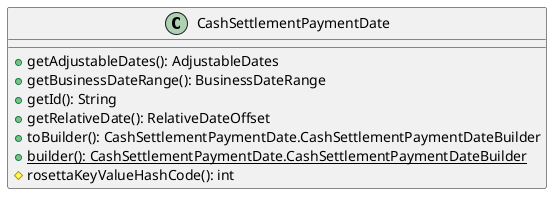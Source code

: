 @startuml

    class CashSettlementPaymentDate [[CashSettlementPaymentDate.html]] {
        +getAdjustableDates(): AdjustableDates
        +getBusinessDateRange(): BusinessDateRange
        +getId(): String
        +getRelativeDate(): RelativeDateOffset
        +toBuilder(): CashSettlementPaymentDate.CashSettlementPaymentDateBuilder
        {static} +builder(): CashSettlementPaymentDate.CashSettlementPaymentDateBuilder
        #rosettaKeyValueHashCode(): int
    }

@enduml
